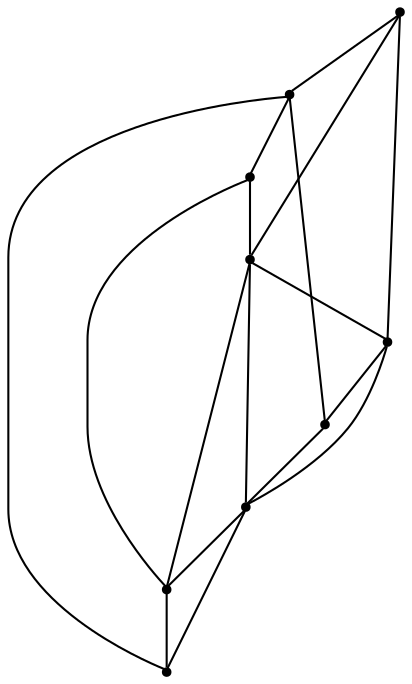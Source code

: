 graph {
  node [shape=point,comment="{\"directed\":false,\"doi\":\"10.1007/978-3-319-73915-1_1\",\"figure\":\"1 (1)\"}"]

  v0 [pos="1390.047516419078,345.09265875930055"]
  v1 [pos="1220.7746397999176,345.4759650434542"]
  v2 [pos="1142.7288866310544,256.6555038470775"]
  v3 [pos="1340.546953691101,345.2050817039561"]
  v4 [pos="1473.4504030137368,404.69716747103604"]
  v5 [pos="1288.6094602374783,272.59659890225913"]
  v6 [pos="1469.8883388253446,292.4024393398007"]
  v7 [pos="1282.6928441185678,415.9445449734364"]
  v8 [pos="1147.7797146487987,423.8998672358626"]

  v2 -- v5 [id="-3",pos="1142.7288866310544,256.6555038470775 1288.6094602374783,272.59659890225913 1288.6094602374783,272.59659890225913 1288.6094602374783,272.59659890225913"]
  v5 -- v6 [id="-4",pos="1288.6094602374783,272.59659890225913 1469.8883388253446,292.4024393398007 1469.8883388253446,292.4024393398007 1469.8883388253446,292.4024393398007"]
  v8 -- v7 [id="-7",pos="1147.7797146487987,423.8998672358626 1282.6928441185678,415.9445449734364 1282.6928441185678,415.9445449734364 1282.6928441185678,415.9445449734364"]
  v7 -- v4 [id="-8",pos="1282.6928441185678,415.9445449734364 1473.4504030137368,404.69716747103604 1473.4504030137368,404.69716747103604 1473.4504030137368,404.69716747103604"]
  v8 -- v3 [id="-11",pos="1147.7797146487987,423.8998672358626 1340.546953691101,345.2050817039561 1340.546953691101,345.2050817039561 1340.546953691101,345.2050817039561"]
  v3 -- v6 [id="-12",pos="1340.546953691101,345.2050817039561 1469.8883388253446,292.4024393398007 1469.8883388253446,292.4024393398007 1469.8883388253446,292.4024393398007"]
  v8 -- v1 [id="-15",pos="1147.7797146487987,423.8998672358626 1220.7746397999176,345.4759650434542 1220.7746397999176,345.4759650434542 1220.7746397999176,345.4759650434542"]
  v1 -- v5 [id="-16",pos="1220.7746397999176,345.4759650434542 1288.6094602374783,272.59659890225913 1288.6094602374783,272.59659890225913 1288.6094602374783,272.59659890225913"]
  v2 -- v1 [id="-19",pos="1142.7288866310544,256.6555038470775 1220.7746397999176,345.4759650434542 1220.7746397999176,345.4759650434542 1220.7746397999176,345.4759650434542"]
  v1 -- v7 [id="-20",pos="1220.7746397999176,345.4759650434542 1282.6928441185678,415.9445449734364 1282.6928441185678,415.9445449734364 1282.6928441185678,415.9445449734364"]
  v7 -- v0 [id="-23",pos="1282.6928441185678,415.9445449734364 1390.047516419078,345.09265875930055 1390.047516419078,345.09265875930055 1390.047516419078,345.09265875930055"]
  v0 -- v6 [id="-24",pos="1390.047516419078,345.09265875930055 1469.8883388253446,292.4024393398007 1469.8883388253446,292.4024393398007 1469.8883388253446,292.4024393398007"]
  v4 -- v0 [id="-27",pos="1473.4504030137368,404.69716747103604 1390.047516419078,345.09265875930055 1390.047516419078,345.09265875930055 1390.047516419078,345.09265875930055"]
  v0 -- v5 [id="-28",pos="1390.047516419078,345.09265875930055 1288.6094602374783,272.59659890225913 1288.6094602374783,272.59659890225913 1288.6094602374783,272.59659890225913"]
  v4 -- v3 [id="-31",pos="1473.4504030137368,404.69716747103604 1340.546953691101,345.2050817039561 1340.546953691101,345.2050817039561 1340.546953691101,345.2050817039561"]
  v3 -- v2 [id="-32",pos="1340.546953691101,345.2050817039561 1142.7288866310544,256.6555038470775 1142.7288866310544,256.6555038470775 1142.7288866310544,256.6555038470775"]
  v1 -- v0 [id="-35",pos="1220.7746397999176,345.4759650434542 1280.74156993309,362.12842295764597 1337.167133907831,362.00340966059116 1390.047516419078,345.09265875930055"]
}